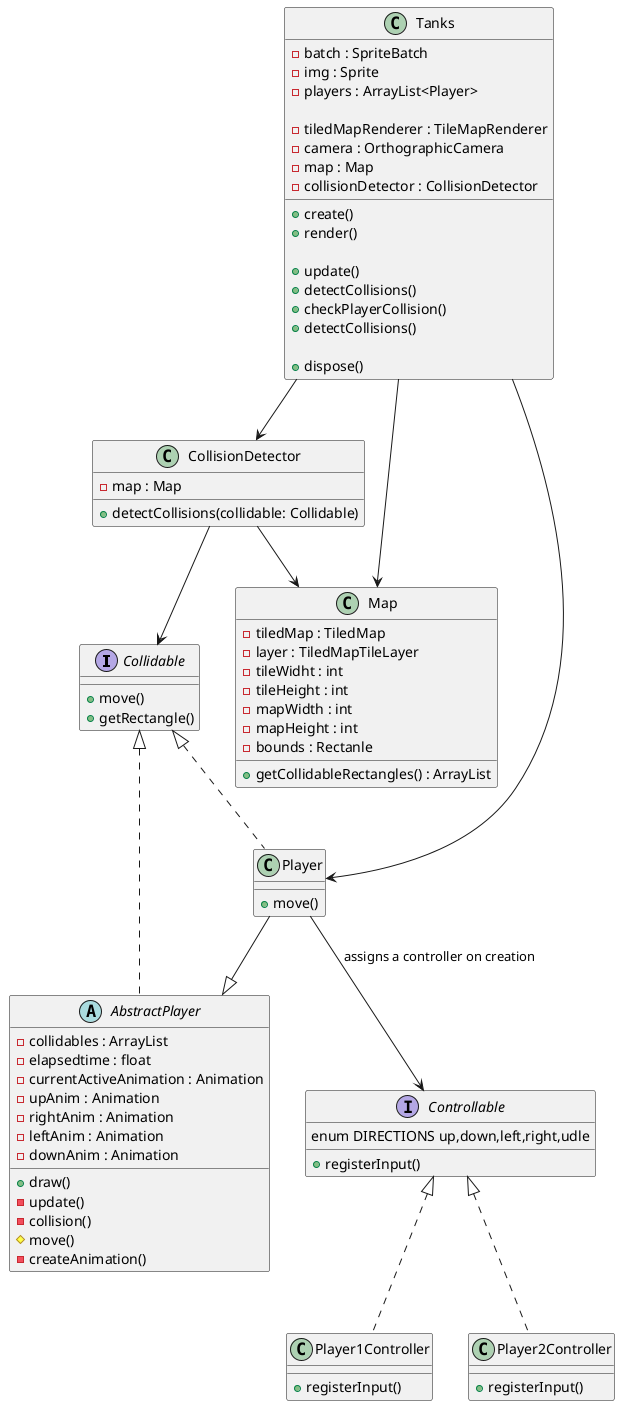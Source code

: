@startuml tanks
interface Collidable {
    + move()
    + getRectangle()
}
interface Controllable {
  enum DIRECTIONS up,down,left,right,udle
  + registerInput()

}

abstract class AbstractPlayer implements Collidable {
    - collidables : ArrayList
    - elapsedtime : float
    - currentActiveAnimation : Animation
    - upAnim : Animation
    - rightAnim : Animation
    - leftAnim : Animation
    - downAnim : Animation

    + draw()
    - update()
    - collision()
    # move()
    - createAnimation() 
}

class CollisionDetector {
    - map : Map

    + detectCollisions(collidable: Collidable)
}

class Player implements Collidable {
    + move()
}
class Player1Controller implements Controllable{
    + registerInput()
}
class Player2Controller implements Controllable{
    + registerInput()
}

class Map {
    - tiledMap : TiledMap
    - layer : TiledMapTileLayer
    - tileWidht : int
    - tileHeight : int
    - mapWidth : int
    - mapHeight : int
    - bounds : Rectanle

    + getCollidableRectangles() : ArrayList
}

class Tanks {
    - batch : SpriteBatch
    - img : Sprite
    - players : ArrayList<Player>

    - tiledMapRenderer : TileMapRenderer
    - camera : OrthographicCamera
    - map : Map
    - collisionDetector : CollisionDetector

    + create()
    + render()

    + update()
    + detectCollisions()
    + checkPlayerCollision()
    + detectCollisions()

    + dispose()

}

Tanks --> Map
Tanks --> CollisionDetector
Tanks --> Player

CollisionDetector --> Map
CollisionDetector --> Collidable

Player --|> AbstractPlayer
Player --> Controllable : assigns a controller on creation
@enduml
